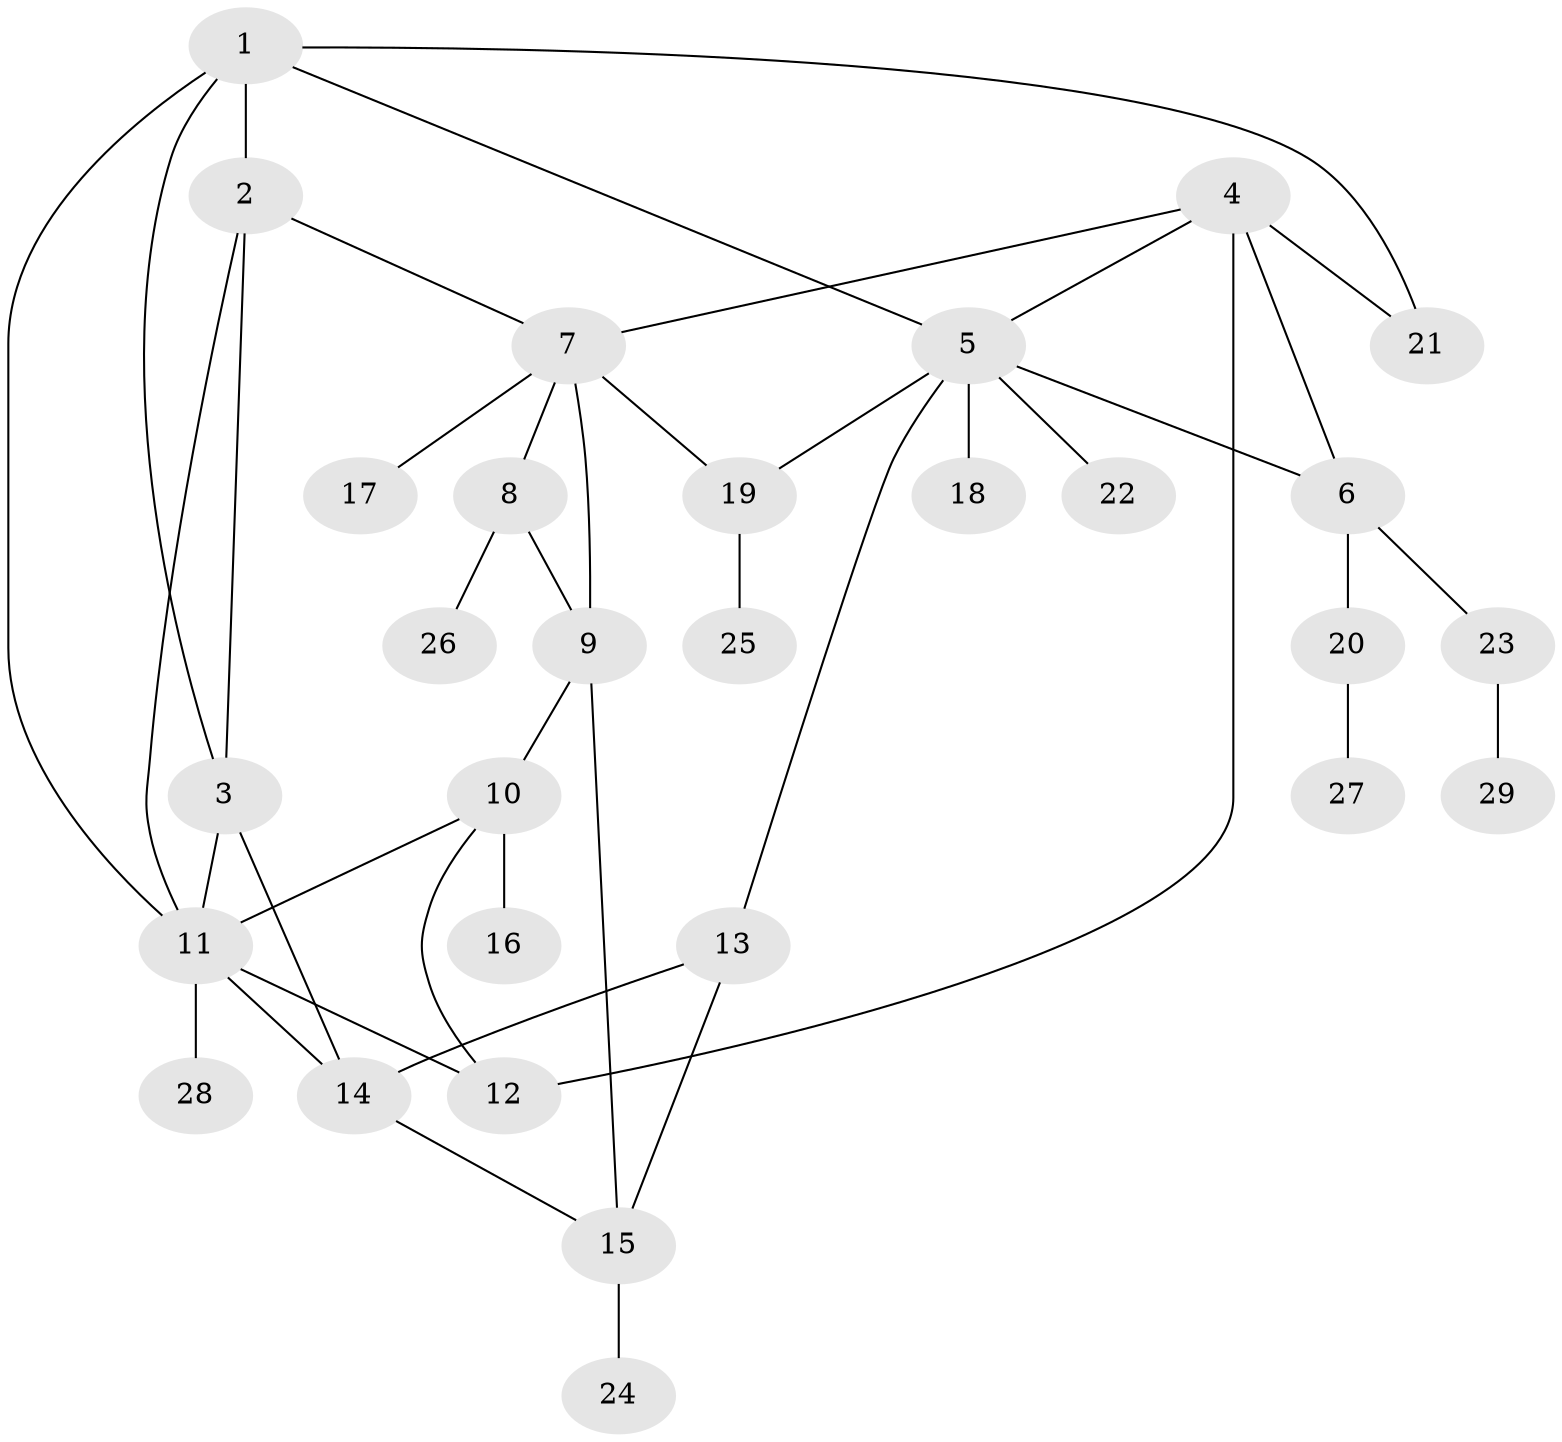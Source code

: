 // original degree distribution, {5: 0.04285714285714286, 7: 0.05714285714285714, 4: 0.014285714285714285, 8: 0.04285714285714286, 6: 0.04285714285714286, 3: 0.04285714285714286, 1: 0.5142857142857142, 2: 0.24285714285714285}
// Generated by graph-tools (version 1.1) at 2025/52/03/04/25 22:52:20]
// undirected, 29 vertices, 43 edges
graph export_dot {
  node [color=gray90,style=filled];
  1;
  2;
  3;
  4;
  5;
  6;
  7;
  8;
  9;
  10;
  11;
  12;
  13;
  14;
  15;
  16;
  17;
  18;
  19;
  20;
  21;
  22;
  23;
  24;
  25;
  26;
  27;
  28;
  29;
  1 -- 2 [weight=1.0];
  1 -- 3 [weight=1.0];
  1 -- 5 [weight=1.0];
  1 -- 11 [weight=1.0];
  1 -- 21 [weight=1.0];
  2 -- 3 [weight=1.0];
  2 -- 7 [weight=1.0];
  2 -- 11 [weight=1.0];
  3 -- 11 [weight=1.0];
  3 -- 14 [weight=1.0];
  4 -- 5 [weight=1.0];
  4 -- 6 [weight=1.0];
  4 -- 7 [weight=1.0];
  4 -- 12 [weight=1.0];
  4 -- 21 [weight=1.0];
  5 -- 6 [weight=1.0];
  5 -- 13 [weight=1.0];
  5 -- 18 [weight=1.0];
  5 -- 19 [weight=1.0];
  5 -- 22 [weight=1.0];
  6 -- 20 [weight=1.0];
  6 -- 23 [weight=1.0];
  7 -- 8 [weight=1.0];
  7 -- 9 [weight=1.0];
  7 -- 17 [weight=1.0];
  7 -- 19 [weight=1.0];
  8 -- 9 [weight=1.0];
  8 -- 26 [weight=2.0];
  9 -- 10 [weight=1.0];
  9 -- 15 [weight=1.0];
  10 -- 11 [weight=1.0];
  10 -- 12 [weight=1.0];
  10 -- 16 [weight=4.0];
  11 -- 12 [weight=1.0];
  11 -- 14 [weight=1.0];
  11 -- 28 [weight=1.0];
  13 -- 14 [weight=3.0];
  13 -- 15 [weight=1.0];
  14 -- 15 [weight=1.0];
  15 -- 24 [weight=1.0];
  19 -- 25 [weight=1.0];
  20 -- 27 [weight=1.0];
  23 -- 29 [weight=2.0];
}
